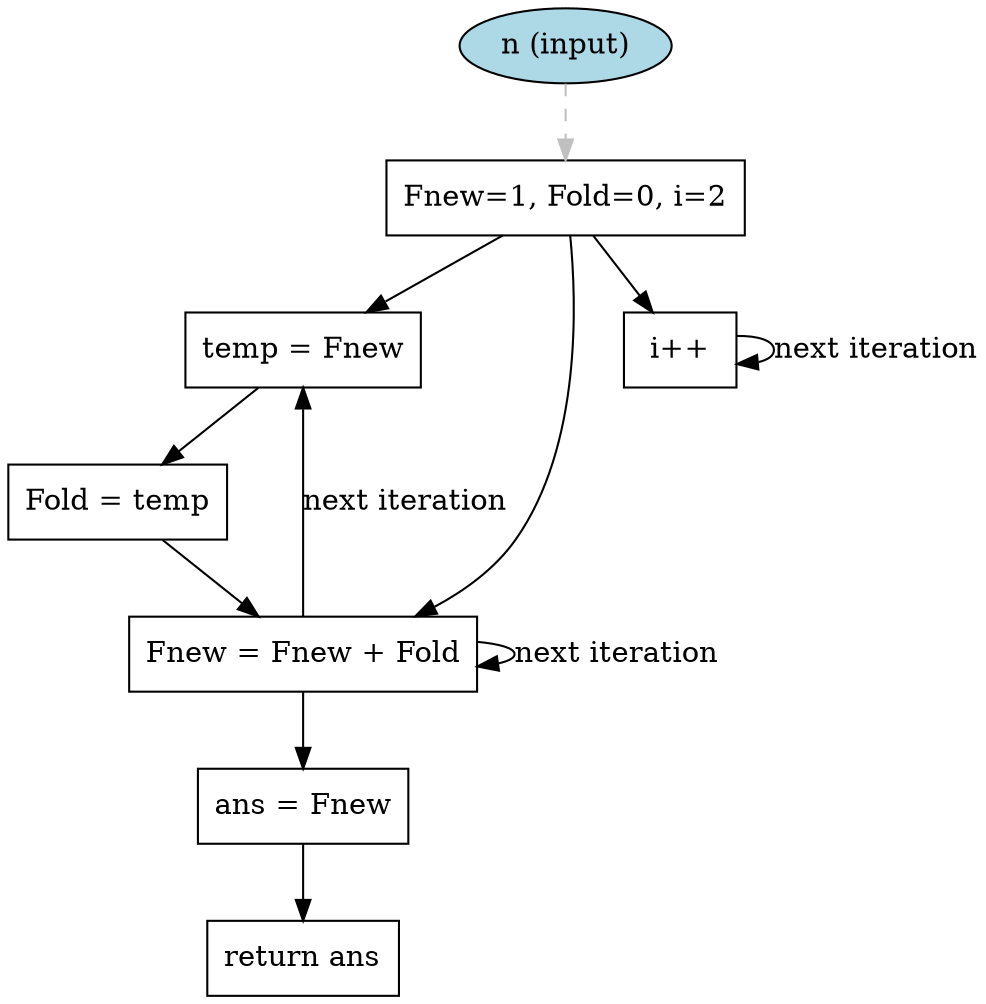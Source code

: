digraph fib_DFG {
    node [shape=ellipse, style=filled, fillcolor=lightblue];
    n_input [label="n (input)"];
    node [shape=box, style=""];
    op_init [label="Fnew=1, Fold=0, i=2"];
    op_temp [label="temp = Fnew"];
    op_fnew [label="Fnew = Fnew + Fold"];
    op_fold [label="Fold = temp"];
    op_inc [label="i++"];
    op_ans [label="ans = Fnew"];
    op_return [label="return ans"];

    n_input -> op_init [style=dashed, color=grey];
    op_init -> op_temp;
    op_init -> op_fnew;
    op_init -> op_inc;
    op_temp -> op_fold;
    op_fold -> op_fnew;
    op_fnew -> op_temp [label="next iteration"];
    op_fnew -> op_fnew [label="next iteration"];
    op_inc -> op_inc [label="next iteration"];
    op_fnew -> op_ans;
    op_ans -> op_return;
}